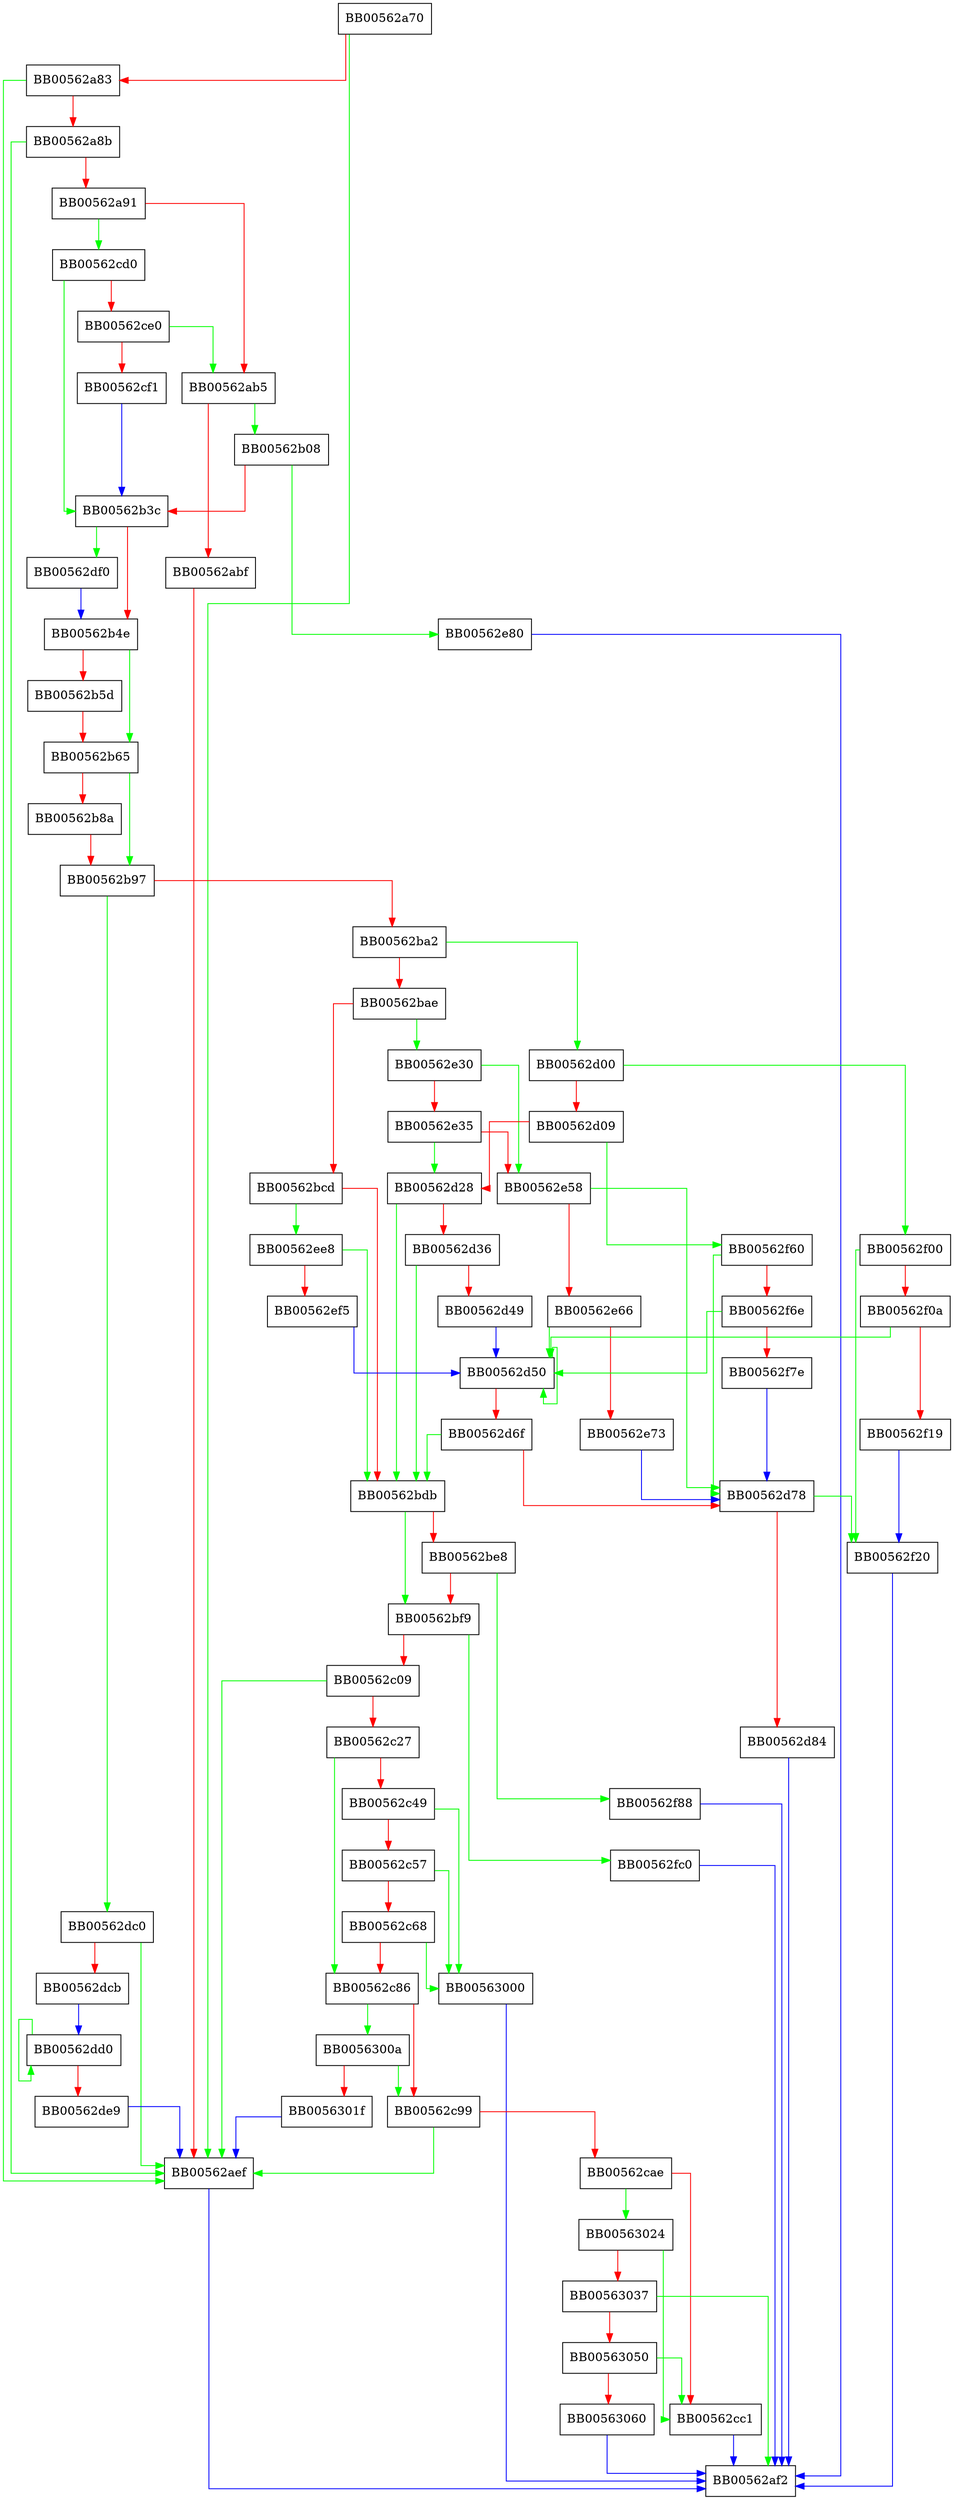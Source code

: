 digraph ossl_cmp_msg_check_update {
  node [shape="box"];
  graph [splines=ortho];
  BB00562a70 -> BB00562aef [color="green"];
  BB00562a70 -> BB00562a83 [color="red"];
  BB00562a83 -> BB00562aef [color="green"];
  BB00562a83 -> BB00562a8b [color="red"];
  BB00562a8b -> BB00562aef [color="green"];
  BB00562a8b -> BB00562a91 [color="red"];
  BB00562a91 -> BB00562cd0 [color="green"];
  BB00562a91 -> BB00562ab5 [color="red"];
  BB00562ab5 -> BB00562b08 [color="green"];
  BB00562ab5 -> BB00562abf [color="red"];
  BB00562abf -> BB00562aef [color="red"];
  BB00562aef -> BB00562af2 [color="blue"];
  BB00562b08 -> BB00562e80 [color="green"];
  BB00562b08 -> BB00562b3c [color="red"];
  BB00562b3c -> BB00562df0 [color="green"];
  BB00562b3c -> BB00562b4e [color="red"];
  BB00562b4e -> BB00562b65 [color="green"];
  BB00562b4e -> BB00562b5d [color="red"];
  BB00562b5d -> BB00562b65 [color="red"];
  BB00562b65 -> BB00562b97 [color="green"];
  BB00562b65 -> BB00562b8a [color="red"];
  BB00562b8a -> BB00562b97 [color="red"];
  BB00562b97 -> BB00562dc0 [color="green"];
  BB00562b97 -> BB00562ba2 [color="red"];
  BB00562ba2 -> BB00562d00 [color="green"];
  BB00562ba2 -> BB00562bae [color="red"];
  BB00562bae -> BB00562e30 [color="green"];
  BB00562bae -> BB00562bcd [color="red"];
  BB00562bcd -> BB00562ee8 [color="green"];
  BB00562bcd -> BB00562bdb [color="red"];
  BB00562bdb -> BB00562bf9 [color="green"];
  BB00562bdb -> BB00562be8 [color="red"];
  BB00562be8 -> BB00562f88 [color="green"];
  BB00562be8 -> BB00562bf9 [color="red"];
  BB00562bf9 -> BB00562fc0 [color="green"];
  BB00562bf9 -> BB00562c09 [color="red"];
  BB00562c09 -> BB00562aef [color="green"];
  BB00562c09 -> BB00562c27 [color="red"];
  BB00562c27 -> BB00562c86 [color="green"];
  BB00562c27 -> BB00562c49 [color="red"];
  BB00562c49 -> BB00563000 [color="green"];
  BB00562c49 -> BB00562c57 [color="red"];
  BB00562c57 -> BB00563000 [color="green"];
  BB00562c57 -> BB00562c68 [color="red"];
  BB00562c68 -> BB00563000 [color="green"];
  BB00562c68 -> BB00562c86 [color="red"];
  BB00562c86 -> BB0056300a [color="green"];
  BB00562c86 -> BB00562c99 [color="red"];
  BB00562c99 -> BB00562aef [color="green"];
  BB00562c99 -> BB00562cae [color="red"];
  BB00562cae -> BB00563024 [color="green"];
  BB00562cae -> BB00562cc1 [color="red"];
  BB00562cc1 -> BB00562af2 [color="blue"];
  BB00562cd0 -> BB00562b3c [color="green"];
  BB00562cd0 -> BB00562ce0 [color="red"];
  BB00562ce0 -> BB00562ab5 [color="green"];
  BB00562ce0 -> BB00562cf1 [color="red"];
  BB00562cf1 -> BB00562b3c [color="blue"];
  BB00562d00 -> BB00562f00 [color="green"];
  BB00562d00 -> BB00562d09 [color="red"];
  BB00562d09 -> BB00562f60 [color="green"];
  BB00562d09 -> BB00562d28 [color="red"];
  BB00562d28 -> BB00562bdb [color="green"];
  BB00562d28 -> BB00562d36 [color="red"];
  BB00562d36 -> BB00562bdb [color="green"];
  BB00562d36 -> BB00562d49 [color="red"];
  BB00562d49 -> BB00562d50 [color="blue"];
  BB00562d50 -> BB00562d50 [color="green"];
  BB00562d50 -> BB00562d6f [color="red"];
  BB00562d6f -> BB00562bdb [color="green"];
  BB00562d6f -> BB00562d78 [color="red"];
  BB00562d78 -> BB00562f20 [color="green"];
  BB00562d78 -> BB00562d84 [color="red"];
  BB00562d84 -> BB00562af2 [color="blue"];
  BB00562dc0 -> BB00562aef [color="green"];
  BB00562dc0 -> BB00562dcb [color="red"];
  BB00562dcb -> BB00562dd0 [color="blue"];
  BB00562dd0 -> BB00562dd0 [color="green"];
  BB00562dd0 -> BB00562de9 [color="red"];
  BB00562de9 -> BB00562aef [color="blue"];
  BB00562df0 -> BB00562b4e [color="blue"];
  BB00562e30 -> BB00562e58 [color="green"];
  BB00562e30 -> BB00562e35 [color="red"];
  BB00562e35 -> BB00562d28 [color="green"];
  BB00562e35 -> BB00562e58 [color="red"];
  BB00562e58 -> BB00562d78 [color="green"];
  BB00562e58 -> BB00562e66 [color="red"];
  BB00562e66 -> BB00562d50 [color="green"];
  BB00562e66 -> BB00562e73 [color="red"];
  BB00562e73 -> BB00562d78 [color="blue"];
  BB00562e80 -> BB00562af2 [color="blue"];
  BB00562ee8 -> BB00562bdb [color="green"];
  BB00562ee8 -> BB00562ef5 [color="red"];
  BB00562ef5 -> BB00562d50 [color="blue"];
  BB00562f00 -> BB00562f20 [color="green"];
  BB00562f00 -> BB00562f0a [color="red"];
  BB00562f0a -> BB00562d50 [color="green"];
  BB00562f0a -> BB00562f19 [color="red"];
  BB00562f19 -> BB00562f20 [color="blue"];
  BB00562f20 -> BB00562af2 [color="blue"];
  BB00562f60 -> BB00562d78 [color="green"];
  BB00562f60 -> BB00562f6e [color="red"];
  BB00562f6e -> BB00562d50 [color="green"];
  BB00562f6e -> BB00562f7e [color="red"];
  BB00562f7e -> BB00562d78 [color="blue"];
  BB00562f88 -> BB00562af2 [color="blue"];
  BB00562fc0 -> BB00562af2 [color="blue"];
  BB00563000 -> BB00562af2 [color="blue"];
  BB0056300a -> BB00562c99 [color="green"];
  BB0056300a -> BB0056301f [color="red"];
  BB0056301f -> BB00562aef [color="blue"];
  BB00563024 -> BB00562cc1 [color="green"];
  BB00563024 -> BB00563037 [color="red"];
  BB00563037 -> BB00562af2 [color="green"];
  BB00563037 -> BB00563050 [color="red"];
  BB00563050 -> BB00562cc1 [color="green"];
  BB00563050 -> BB00563060 [color="red"];
  BB00563060 -> BB00562af2 [color="blue"];
}